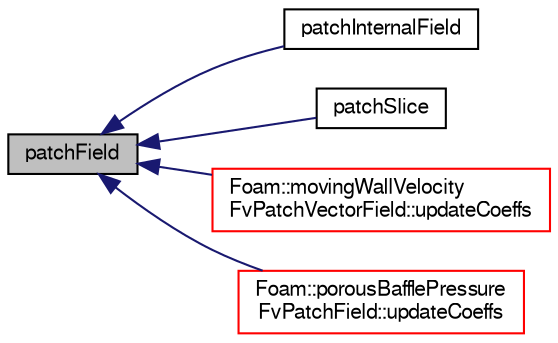 digraph "patchField"
{
  bgcolor="transparent";
  edge [fontname="FreeSans",fontsize="10",labelfontname="FreeSans",labelfontsize="10"];
  node [fontname="FreeSans",fontsize="10",shape=record];
  rankdir="LR";
  Node1557 [label="patchField",height=0.2,width=0.4,color="black", fillcolor="grey75", style="filled", fontcolor="black"];
  Node1557 -> Node1558 [dir="back",color="midnightblue",fontsize="10",style="solid",fontname="FreeSans"];
  Node1558 [label="patchInternalField",height=0.2,width=0.4,color="black",URL="$a22870.html#a6acf4f0903a5af15274e07d1b31e274f",tooltip="Return given internal field next to patch as patch field. "];
  Node1557 -> Node1559 [dir="back",color="midnightblue",fontsize="10",style="solid",fontname="FreeSans"];
  Node1559 [label="patchSlice",height=0.2,width=0.4,color="black",URL="$a22870.html#abafaae120d11327175dacc1109283746",tooltip="Slice list to patch. "];
  Node1557 -> Node1560 [dir="back",color="midnightblue",fontsize="10",style="solid",fontname="FreeSans"];
  Node1560 [label="Foam::movingWallVelocity\lFvPatchVectorField::updateCoeffs",height=0.2,width=0.4,color="red",URL="$a22186.html#a7e24eafac629d3733181cd942d4c902f",tooltip="Update the coefficients associated with the patch field. "];
  Node1557 -> Node1562 [dir="back",color="midnightblue",fontsize="10",style="solid",fontname="FreeSans"];
  Node1562 [label="Foam::porousBafflePressure\lFvPatchField::updateCoeffs",height=0.2,width=0.4,color="red",URL="$a30826.html#a7e24eafac629d3733181cd942d4c902f",tooltip="Update the coefficients associated with the patch field. "];
}
